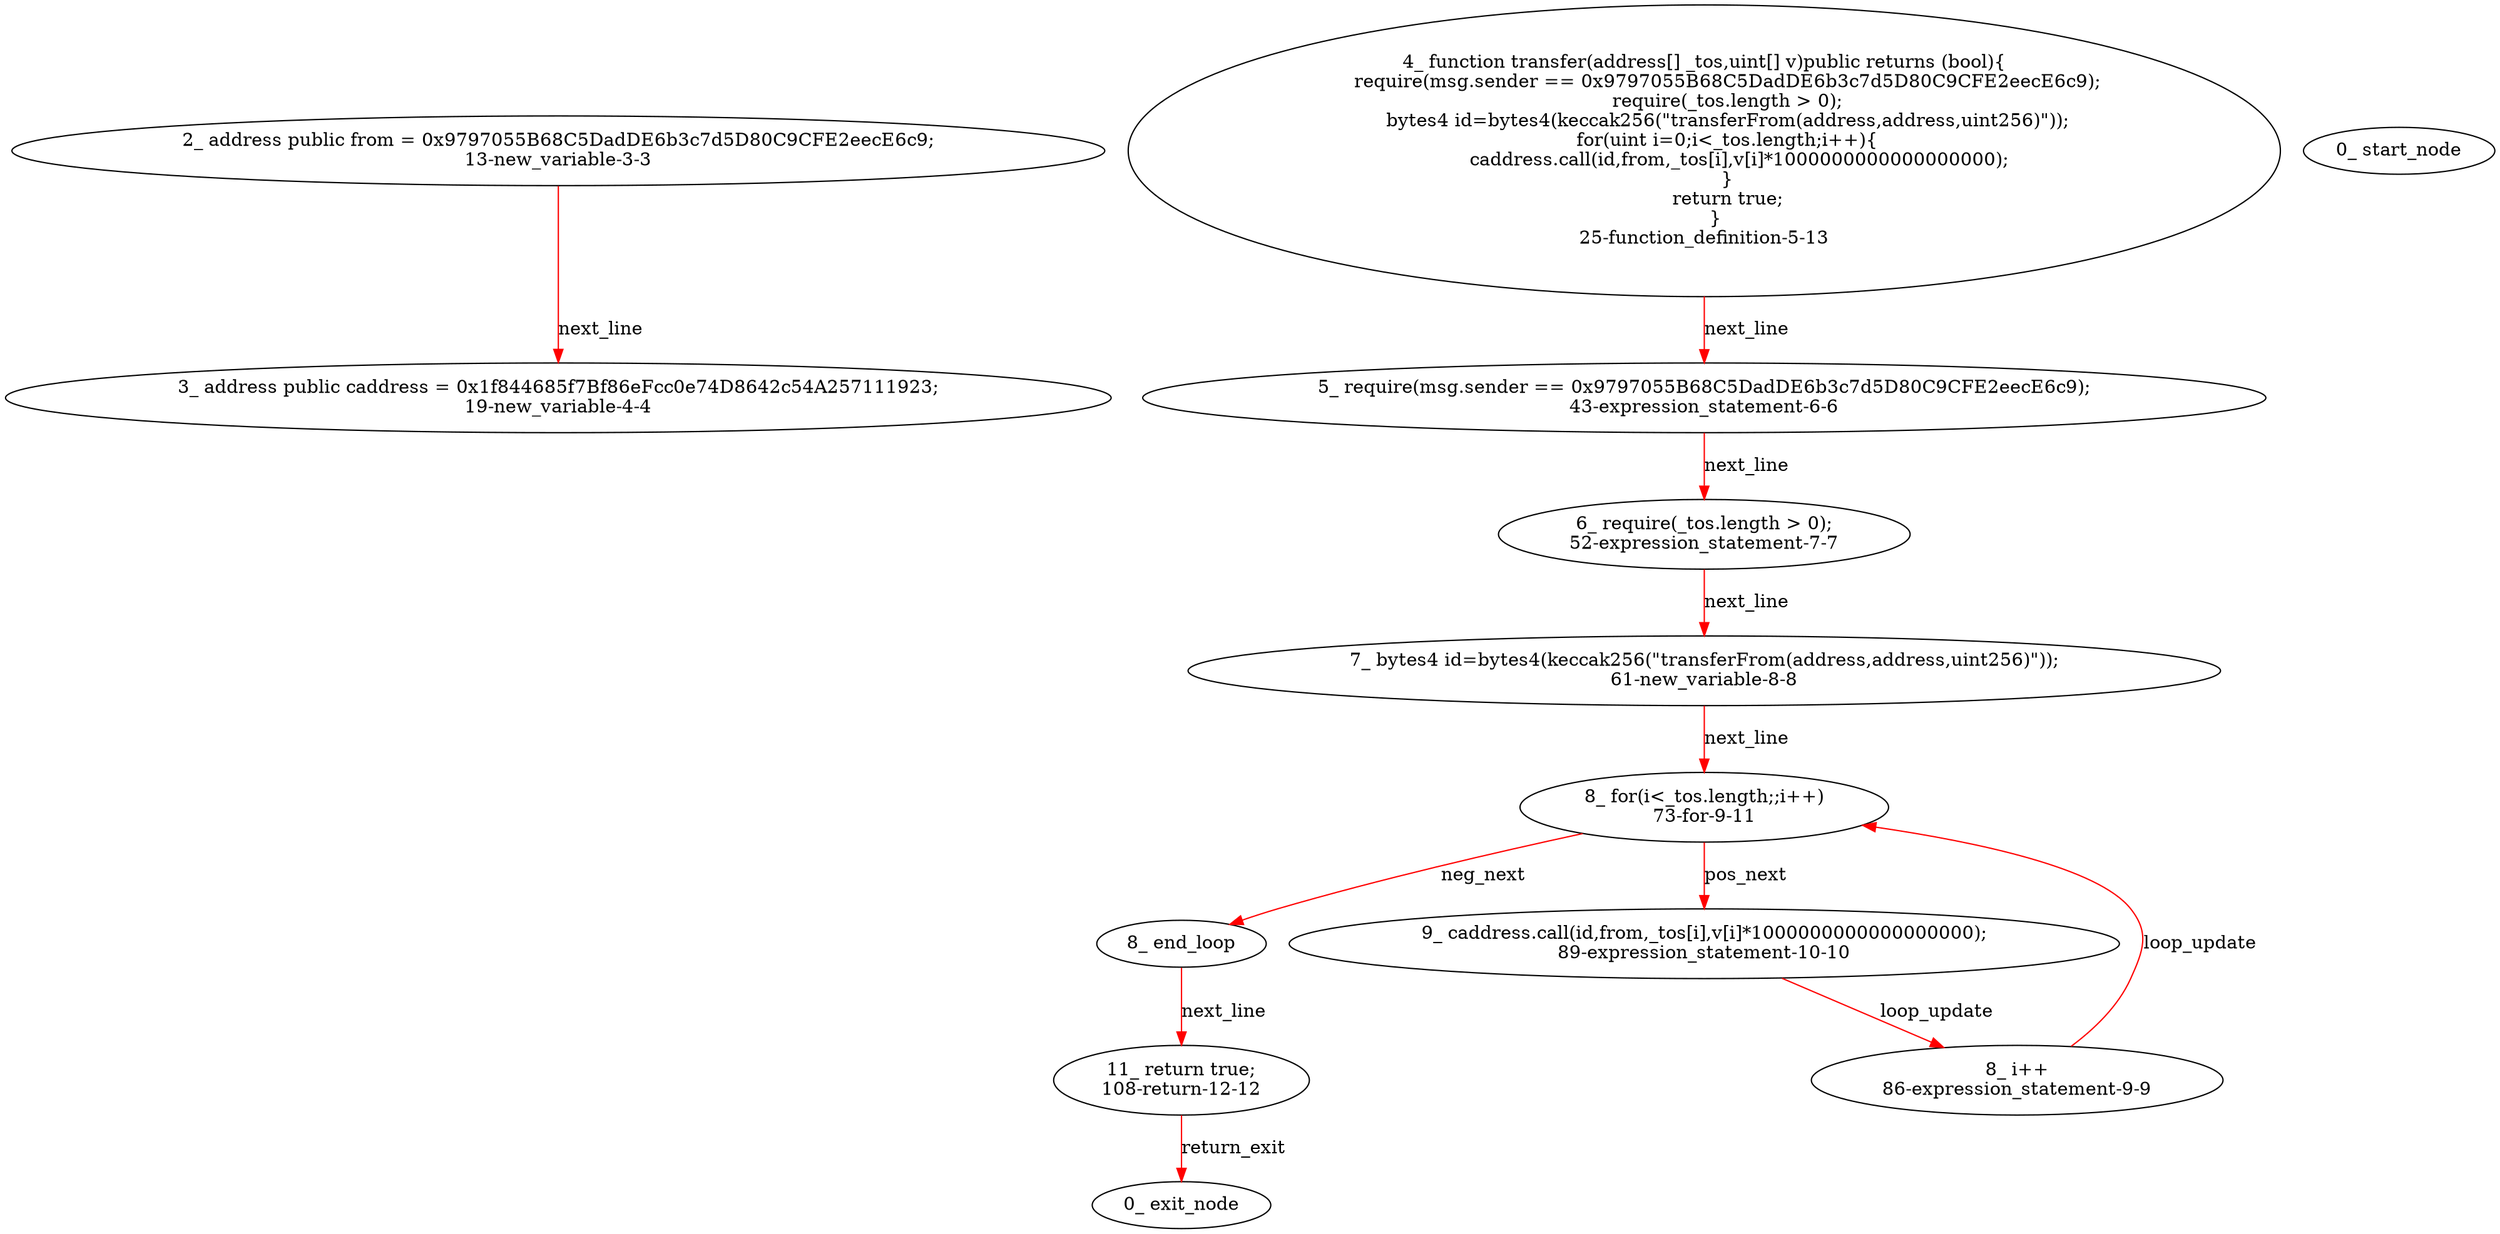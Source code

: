 digraph  {
13 [label="2_ address public from = 0x9797055B68C5DadDE6b3c7d5D80C9CFE2eecE6c9;\n13-new_variable-3-3", method="", type_label=new_variable];
19 [label="3_ address public caddress = 0x1f844685f7Bf86eFcc0e74D8642c54A257111923;\n19-new_variable-4-4", method="", type_label=new_variable];
25 [label="4_ function transfer(address[] _tos,uint[] v)public returns (bool){\n        require(msg.sender == 0x9797055B68C5DadDE6b3c7d5D80C9CFE2eecE6c9);\n        require(_tos.length > 0);\n        bytes4 id=bytes4(keccak256(\"transferFrom(address,address,uint256)\"));\n        for(uint i=0;i<_tos.length;i++){\n            caddress.call(id,from,_tos[i],v[i]*1000000000000000000);\n        }\n        return true;\n    }\n25-function_definition-5-13", method="transfer(address[] _tos,uint[] v)", type_label=function_definition];
43 [label="5_ require(msg.sender == 0x9797055B68C5DadDE6b3c7d5D80C9CFE2eecE6c9);\n43-expression_statement-6-6", method="transfer(address[] _tos,uint[] v)", type_label=expression_statement];
52 [label="6_ require(_tos.length > 0);\n52-expression_statement-7-7", method="transfer(address[] _tos,uint[] v)", type_label=expression_statement];
61 [label="7_ bytes4 id=bytes4(keccak256(\"transferFrom(address,address,uint256)\"));\n61-new_variable-8-8", method="transfer(address[] _tos,uint[] v)", type_label=new_variable];
73 [label="8_ for(i<_tos.length;;i++)\n73-for-9-11", method="transfer(address[] _tos,uint[] v)", type_label=for];
179 [label="8_ end_loop", method="transfer(address[] _tos,uint[] v)", type_label=end_loop];
86 [label="8_ i++\n86-expression_statement-9-9", method="transfer(address[] _tos,uint[] v)", type_label=expression_statement];
89 [label="9_ caddress.call(id,from,_tos[i],v[i]*1000000000000000000);\n89-expression_statement-10-10", method="transfer(address[] _tos,uint[] v)", type_label=expression_statement];
108 [label="11_ return true;\n108-return-12-12", method="transfer(address[] _tos,uint[] v)", type_label=return];
1 [label="0_ start_node", method="", type_label=start];
2 [label="0_ exit_node", method="", type_label=exit];
13 -> 19  [color=red, controlflow_type=next_line, edge_type=CFG_edge, key=0, label=next_line];
25 -> 43  [color=red, controlflow_type=next_line, edge_type=CFG_edge, key=0, label=next_line];
43 -> 52  [color=red, controlflow_type=next_line, edge_type=CFG_edge, key=0, label=next_line];
52 -> 61  [color=red, controlflow_type=next_line, edge_type=CFG_edge, key=0, label=next_line];
61 -> 73  [color=red, controlflow_type=next_line, edge_type=CFG_edge, key=0, label=next_line];
73 -> 89  [color=red, controlflow_type=pos_next, edge_type=CFG_edge, key=0, label=pos_next];
73 -> 179  [color=red, controlflow_type=neg_next, edge_type=CFG_edge, key=0, label=neg_next];
179 -> 108  [color=red, controlflow_type=next_line, edge_type=CFG_edge, key=0, label=next_line];
86 -> 73  [color=red, controlflow_type=loop_update, edge_type=CFG_edge, key=0, label=loop_update];
89 -> 86  [color=red, controlflow_type=loop_update, edge_type=CFG_edge, key=0, label=loop_update];
108 -> 2  [color=red, controlflow_type=return_exit, edge_type=CFG_edge, key=0, label=return_exit];
}
